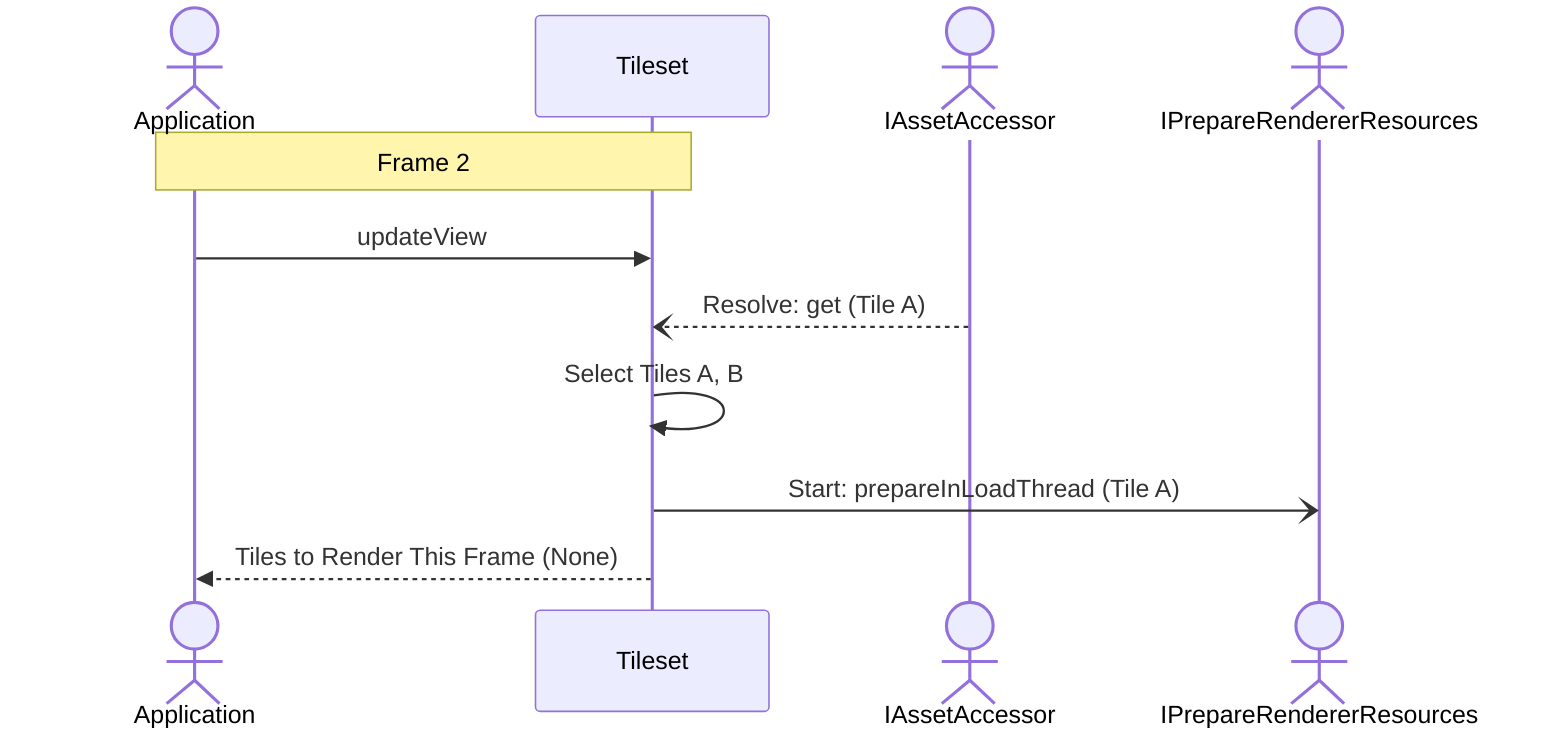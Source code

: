 sequenceDiagram
  actor Application
  participant Tileset
  actor IAssetAccessor
  actor IPrepareRendererResources

  Note over Application,Tileset: Frame 2
  Application->>Tileset: updateView
  IAssetAccessor--)Tileset: Resolve: get (Tile A)
  Tileset->>Tileset: Select Tiles A, B
  Tileset-)IPrepareRendererResources: Start: prepareInLoadThread (Tile A)
  Tileset-->>Application: Tiles to Render This Frame (None)